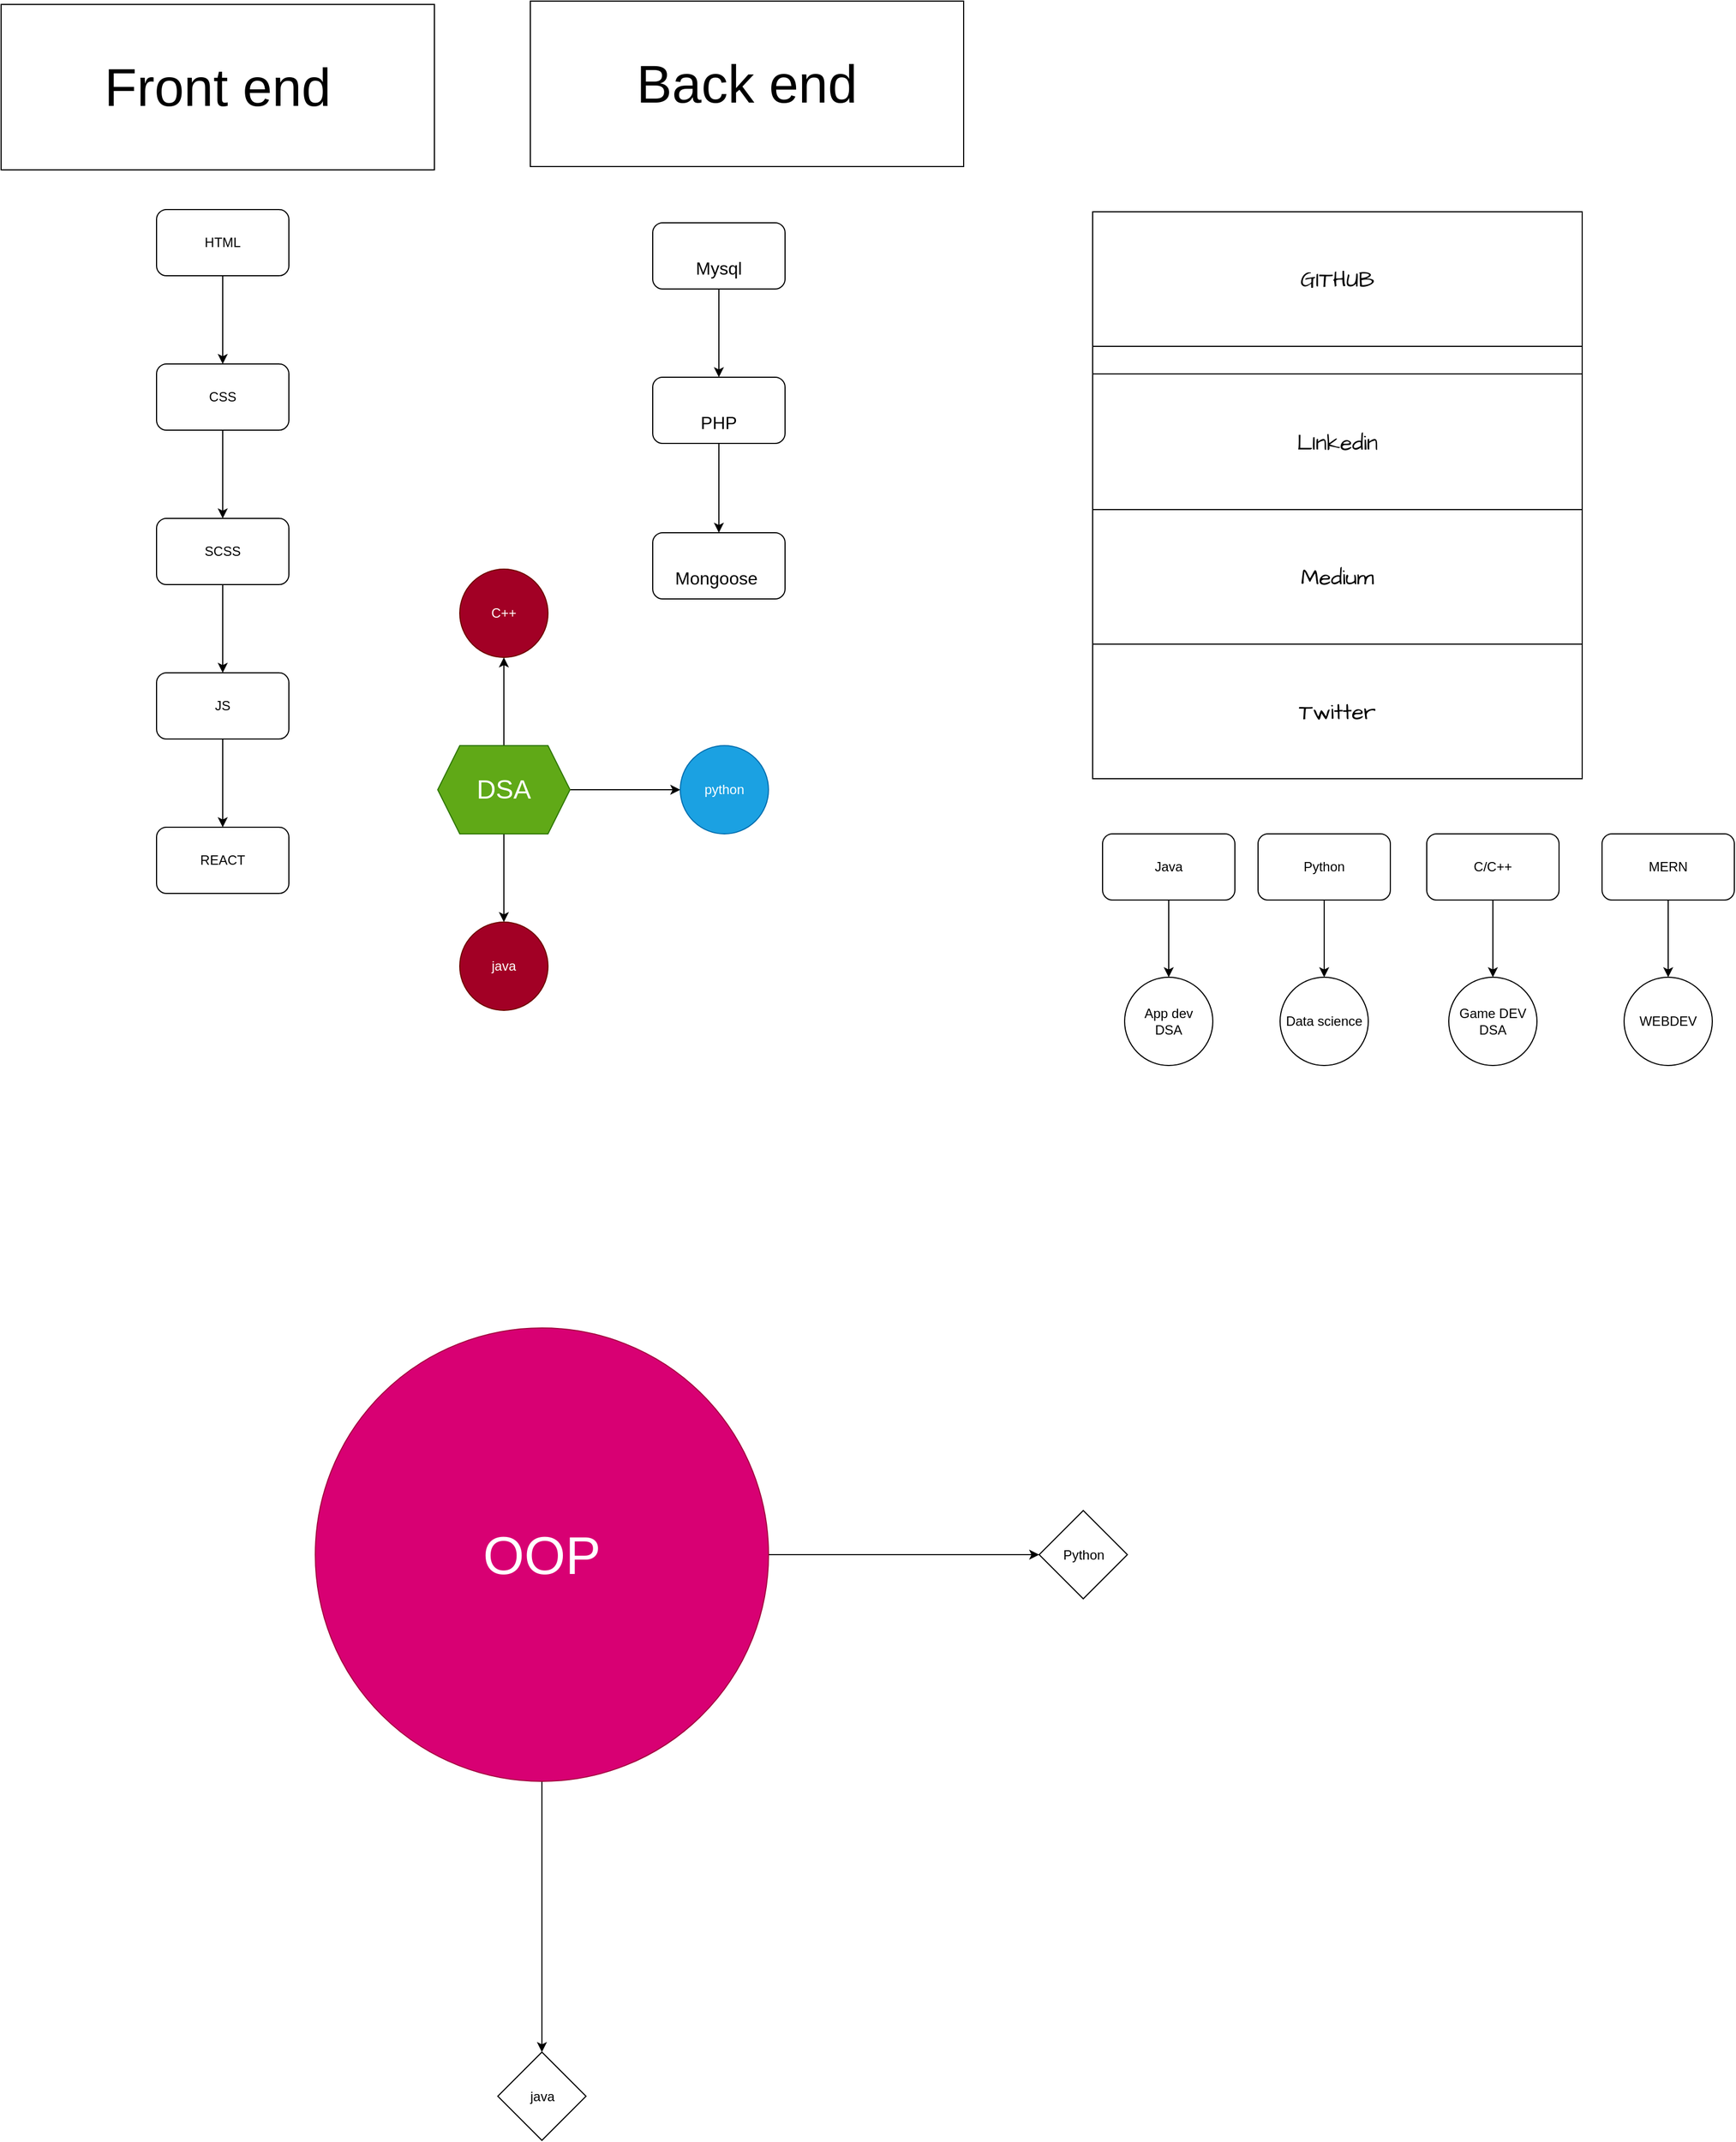<mxfile>
    <diagram id="ZSuDuwYIPSf7-TP1UlxK" name="Page-1">
        <mxGraphModel dx="541" dy="540" grid="1" gridSize="3" guides="1" tooltips="1" connect="1" arrows="1" fold="1" page="1" pageScale="1" pageWidth="850" pageHeight="1100" background="none" math="0" shadow="0">
            <root>
                <mxCell id="0"/>
                <mxCell id="1" parent="0"/>
                <mxCell id="48" value="" style="edgeStyle=none;html=1;" parent="1" source="46" target="47" edge="1">
                    <mxGeometry relative="1" as="geometry"/>
                </mxCell>
                <mxCell id="46" value="HTML" style="rounded=1;whiteSpace=wrap;html=1;" parent="1" vertex="1">
                    <mxGeometry x="240" y="288" width="120" height="60" as="geometry"/>
                </mxCell>
                <mxCell id="50" value="" style="edgeStyle=none;html=1;" parent="1" source="47" target="49" edge="1">
                    <mxGeometry relative="1" as="geometry"/>
                </mxCell>
                <mxCell id="47" value="CSS" style="whiteSpace=wrap;html=1;rounded=1;" parent="1" vertex="1">
                    <mxGeometry x="240" y="428" width="120" height="60" as="geometry"/>
                </mxCell>
                <mxCell id="56" value="" style="edgeStyle=none;html=1;" parent="1" source="49" target="55" edge="1">
                    <mxGeometry relative="1" as="geometry"/>
                </mxCell>
                <mxCell id="49" value="SCSS" style="whiteSpace=wrap;html=1;rounded=1;" parent="1" vertex="1">
                    <mxGeometry x="240" y="568" width="120" height="60" as="geometry"/>
                </mxCell>
                <mxCell id="58" value="" style="edgeStyle=none;html=1;" parent="1" source="55" target="57" edge="1">
                    <mxGeometry relative="1" as="geometry"/>
                </mxCell>
                <mxCell id="55" value="JS" style="whiteSpace=wrap;html=1;rounded=1;" parent="1" vertex="1">
                    <mxGeometry x="240" y="708" width="120" height="60" as="geometry"/>
                </mxCell>
                <mxCell id="57" value="REACT" style="whiteSpace=wrap;html=1;rounded=1;" parent="1" vertex="1">
                    <mxGeometry x="240" y="848" width="120" height="60" as="geometry"/>
                </mxCell>
                <mxCell id="59" value="&lt;font style=&quot;font-size: 48px;&quot;&gt;Front end&lt;/font&gt;" style="rounded=0;whiteSpace=wrap;html=1;" parent="1" vertex="1">
                    <mxGeometry x="99" y="102" width="393" height="150" as="geometry"/>
                </mxCell>
                <mxCell id="60" value="&lt;font style=&quot;font-size: 48px;&quot;&gt;Back end&lt;/font&gt;" style="rounded=0;whiteSpace=wrap;html=1;" parent="1" vertex="1">
                    <mxGeometry x="579" y="99" width="393" height="150" as="geometry"/>
                </mxCell>
                <mxCell id="63" value="" style="edgeStyle=none;html=1;fontSize=12;" parent="1" source="61" target="62" edge="1">
                    <mxGeometry relative="1" as="geometry"/>
                </mxCell>
                <mxCell id="61" value="&lt;font size=&quot;3&quot;&gt;Mysql&lt;/font&gt;" style="rounded=1;whiteSpace=wrap;html=1;fontSize=48;" parent="1" vertex="1">
                    <mxGeometry x="690" y="300" width="120" height="60" as="geometry"/>
                </mxCell>
                <mxCell id="65" value="" style="edgeStyle=none;html=1;fontSize=12;" parent="1" source="62" target="64" edge="1">
                    <mxGeometry relative="1" as="geometry"/>
                </mxCell>
                <mxCell id="62" value="&lt;font size=&quot;3&quot;&gt;PHP&lt;/font&gt;" style="whiteSpace=wrap;html=1;fontSize=48;rounded=1;" parent="1" vertex="1">
                    <mxGeometry x="690" y="440" width="120" height="60" as="geometry"/>
                </mxCell>
                <mxCell id="64" value="&lt;font size=&quot;3&quot;&gt;Mongoose&amp;nbsp;&lt;/font&gt;" style="whiteSpace=wrap;html=1;fontSize=48;rounded=1;" parent="1" vertex="1">
                    <mxGeometry x="690" y="581" width="120" height="60" as="geometry"/>
                </mxCell>
                <mxCell id="68" value="" style="edgeStyle=none;html=1;fontSize=24;" parent="1" source="66" target="67" edge="1">
                    <mxGeometry relative="1" as="geometry"/>
                </mxCell>
                <mxCell id="70" value="" style="edgeStyle=none;html=1;fontSize=24;" parent="1" source="66" target="69" edge="1">
                    <mxGeometry relative="1" as="geometry"/>
                </mxCell>
                <mxCell id="72" value="" style="edgeStyle=none;html=1;fontSize=24;" parent="1" source="66" target="71" edge="1">
                    <mxGeometry relative="1" as="geometry"/>
                </mxCell>
                <mxCell id="66" value="&lt;font style=&quot;font-size: 24px;&quot;&gt;DSA&lt;/font&gt;" style="shape=hexagon;perimeter=hexagonPerimeter2;whiteSpace=wrap;html=1;fixedSize=1;fontSize=12;fillColor=#60a917;fontColor=#ffffff;strokeColor=#2D7600;" parent="1" vertex="1">
                    <mxGeometry x="495" y="774" width="120" height="80" as="geometry"/>
                </mxCell>
                <mxCell id="67" value="java" style="ellipse;whiteSpace=wrap;html=1;fillColor=#a20025;fontColor=#ffffff;strokeColor=#6F0000;" parent="1" vertex="1">
                    <mxGeometry x="515" y="934" width="80" height="80" as="geometry"/>
                </mxCell>
                <mxCell id="69" value="python" style="ellipse;whiteSpace=wrap;html=1;fillColor=#1ba1e2;fontColor=#ffffff;strokeColor=#006EAF;" parent="1" vertex="1">
                    <mxGeometry x="715" y="774" width="80" height="80" as="geometry"/>
                </mxCell>
                <mxCell id="71" value="C++" style="ellipse;whiteSpace=wrap;html=1;fillColor=#a20025;fontColor=#ffffff;strokeColor=#6F0000;" parent="1" vertex="1">
                    <mxGeometry x="515" y="614" width="80" height="80" as="geometry"/>
                </mxCell>
                <mxCell id="88" value="" style="shape=table;startSize=0;container=1;collapsible=0;childLayout=tableLayout;hachureGap=4;fontFamily=Architects Daughter;fontSource=https%3A%2F%2Ffonts.googleapis.com%2Fcss%3Ffamily%3DArchitects%2BDaughter;fontSize=20;" parent="1" vertex="1">
                    <mxGeometry x="1089" y="290" width="444" height="514" as="geometry"/>
                </mxCell>
                <mxCell id="89" value="" style="shape=tableRow;horizontal=0;startSize=0;swimlaneHead=0;swimlaneBody=0;top=0;left=0;bottom=0;right=0;collapsible=0;dropTarget=0;fillColor=none;points=[[0,0.5],[1,0.5]];portConstraint=eastwest;hachureGap=4;fontFamily=Architects Daughter;fontSource=https%3A%2F%2Ffonts.googleapis.com%2Fcss%3Ffamily%3DArchitects%2BDaughter;fontSize=20;" parent="88" vertex="1">
                    <mxGeometry width="444" height="122" as="geometry"/>
                </mxCell>
                <mxCell id="90" value="&lt;font style=&quot;font-size: 20px;&quot;&gt;GITHUB&lt;/font&gt;" style="shape=partialRectangle;html=1;whiteSpace=wrap;connectable=0;overflow=hidden;fillColor=none;top=0;left=0;bottom=0;right=0;pointerEvents=1;hachureGap=4;fontFamily=Architects Daughter;fontSource=https%3A%2F%2Ffonts.googleapis.com%2Fcss%3Ffamily%3DArchitects%2BDaughter;fontSize=20;" parent="89" vertex="1">
                    <mxGeometry width="444" height="122" as="geometry">
                        <mxRectangle width="444" height="122" as="alternateBounds"/>
                    </mxGeometry>
                </mxCell>
                <mxCell id="91" value="" style="shape=tableRow;horizontal=0;startSize=0;swimlaneHead=0;swimlaneBody=0;top=0;left=0;bottom=0;right=0;collapsible=0;dropTarget=0;fillColor=none;points=[[0,0.5],[1,0.5]];portConstraint=eastwest;hachureGap=4;fontFamily=Architects Daughter;fontSource=https%3A%2F%2Ffonts.googleapis.com%2Fcss%3Ffamily%3DArchitects%2BDaughter;fontSize=20;" parent="88" vertex="1">
                    <mxGeometry y="122" width="444" height="25" as="geometry"/>
                </mxCell>
                <mxCell id="92" value="" style="shape=partialRectangle;html=1;whiteSpace=wrap;connectable=0;overflow=hidden;fillColor=none;top=0;left=0;bottom=0;right=0;pointerEvents=1;hachureGap=4;fontFamily=Architects Daughter;fontSource=https%3A%2F%2Ffonts.googleapis.com%2Fcss%3Ffamily%3DArchitects%2BDaughter;fontSize=20;" parent="91" vertex="1">
                    <mxGeometry width="444" height="25" as="geometry">
                        <mxRectangle width="444" height="25" as="alternateBounds"/>
                    </mxGeometry>
                </mxCell>
                <mxCell id="97" value="" style="shape=tableRow;horizontal=0;startSize=0;swimlaneHead=0;swimlaneBody=0;top=0;left=0;bottom=0;right=0;collapsible=0;dropTarget=0;fillColor=none;points=[[0,0.5],[1,0.5]];portConstraint=eastwest;hachureGap=4;fontFamily=Architects Daughter;fontSource=https%3A%2F%2Ffonts.googleapis.com%2Fcss%3Ffamily%3DArchitects%2BDaughter;fontSize=20;" parent="88" vertex="1">
                    <mxGeometry y="147" width="444" height="123" as="geometry"/>
                </mxCell>
                <mxCell id="98" value="LInkedin" style="shape=partialRectangle;html=1;whiteSpace=wrap;connectable=0;overflow=hidden;fillColor=none;top=0;left=0;bottom=0;right=0;pointerEvents=1;hachureGap=4;fontFamily=Architects Daughter;fontSource=https%3A%2F%2Ffonts.googleapis.com%2Fcss%3Ffamily%3DArchitects%2BDaughter;fontSize=20;" parent="97" vertex="1">
                    <mxGeometry width="444" height="123" as="geometry">
                        <mxRectangle width="444" height="123" as="alternateBounds"/>
                    </mxGeometry>
                </mxCell>
                <mxCell id="95" value="" style="shape=tableRow;horizontal=0;startSize=0;swimlaneHead=0;swimlaneBody=0;top=0;left=0;bottom=0;right=0;collapsible=0;dropTarget=0;fillColor=none;points=[[0,0.5],[1,0.5]];portConstraint=eastwest;hachureGap=4;fontFamily=Architects Daughter;fontSource=https%3A%2F%2Ffonts.googleapis.com%2Fcss%3Ffamily%3DArchitects%2BDaughter;fontSize=20;" parent="88" vertex="1">
                    <mxGeometry y="270" width="444" height="122" as="geometry"/>
                </mxCell>
                <mxCell id="96" value="Medium" style="shape=partialRectangle;html=1;whiteSpace=wrap;connectable=0;overflow=hidden;fillColor=none;top=0;left=0;bottom=0;right=0;pointerEvents=1;hachureGap=4;fontFamily=Architects Daughter;fontSource=https%3A%2F%2Ffonts.googleapis.com%2Fcss%3Ffamily%3DArchitects%2BDaughter;fontSize=20;" parent="95" vertex="1">
                    <mxGeometry width="444" height="122" as="geometry">
                        <mxRectangle width="444" height="122" as="alternateBounds"/>
                    </mxGeometry>
                </mxCell>
                <mxCell id="93" value="" style="shape=tableRow;horizontal=0;startSize=0;swimlaneHead=0;swimlaneBody=0;top=0;left=0;bottom=0;right=0;collapsible=0;dropTarget=0;fillColor=none;points=[[0,0.5],[1,0.5]];portConstraint=eastwest;hachureGap=4;fontFamily=Architects Daughter;fontSource=https%3A%2F%2Ffonts.googleapis.com%2Fcss%3Ffamily%3DArchitects%2BDaughter;fontSize=20;" parent="88" vertex="1">
                    <mxGeometry y="392" width="444" height="122" as="geometry"/>
                </mxCell>
                <mxCell id="94" value="Twitter" style="shape=partialRectangle;html=1;whiteSpace=wrap;connectable=0;overflow=hidden;fillColor=none;top=0;left=0;bottom=0;right=0;pointerEvents=1;hachureGap=4;fontFamily=Architects Daughter;fontSource=https%3A%2F%2Ffonts.googleapis.com%2Fcss%3Ffamily%3DArchitects%2BDaughter;fontSize=20;" parent="93" vertex="1">
                    <mxGeometry width="444" height="122" as="geometry">
                        <mxRectangle width="444" height="122" as="alternateBounds"/>
                    </mxGeometry>
                </mxCell>
                <mxCell id="101" value="" style="edgeStyle=none;html=1;" edge="1" parent="1" source="99" target="100">
                    <mxGeometry relative="1" as="geometry"/>
                </mxCell>
                <mxCell id="99" value="Java" style="rounded=1;whiteSpace=wrap;html=1;" vertex="1" parent="1">
                    <mxGeometry x="1098" y="854" width="120" height="60" as="geometry"/>
                </mxCell>
                <mxCell id="100" value="App dev&lt;br&gt;DSA" style="ellipse;whiteSpace=wrap;html=1;rounded=1;" vertex="1" parent="1">
                    <mxGeometry x="1118" y="984" width="80" height="80" as="geometry"/>
                </mxCell>
                <mxCell id="105" value="" style="edgeStyle=none;html=1;" edge="1" parent="1" source="103" target="104">
                    <mxGeometry relative="1" as="geometry"/>
                </mxCell>
                <mxCell id="103" value="Python" style="rounded=1;whiteSpace=wrap;html=1;" vertex="1" parent="1">
                    <mxGeometry x="1239" y="854" width="120" height="60" as="geometry"/>
                </mxCell>
                <mxCell id="104" value="Data science" style="ellipse;whiteSpace=wrap;html=1;rounded=1;" vertex="1" parent="1">
                    <mxGeometry x="1259" y="984" width="80" height="80" as="geometry"/>
                </mxCell>
                <mxCell id="109" value="" style="edgeStyle=none;html=1;" edge="1" parent="1" source="107" target="108">
                    <mxGeometry relative="1" as="geometry"/>
                </mxCell>
                <mxCell id="107" value="C/C++" style="rounded=1;whiteSpace=wrap;html=1;" vertex="1" parent="1">
                    <mxGeometry x="1392" y="854" width="120" height="60" as="geometry"/>
                </mxCell>
                <mxCell id="108" value="Game DEV&lt;br&gt;DSA" style="ellipse;whiteSpace=wrap;html=1;rounded=1;" vertex="1" parent="1">
                    <mxGeometry x="1412" y="984" width="80" height="80" as="geometry"/>
                </mxCell>
                <mxCell id="112" value="" style="edgeStyle=none;html=1;" edge="1" parent="1" source="110" target="111">
                    <mxGeometry relative="1" as="geometry"/>
                </mxCell>
                <mxCell id="110" value="MERN" style="rounded=1;whiteSpace=wrap;html=1;" vertex="1" parent="1">
                    <mxGeometry x="1551" y="854" width="120" height="60" as="geometry"/>
                </mxCell>
                <mxCell id="111" value="WEBDEV" style="ellipse;whiteSpace=wrap;html=1;rounded=1;" vertex="1" parent="1">
                    <mxGeometry x="1571" y="984" width="80" height="80" as="geometry"/>
                </mxCell>
                <mxCell id="116" value="" style="edgeStyle=none;html=1;fontSize=48;" edge="1" parent="1" source="114" target="115">
                    <mxGeometry relative="1" as="geometry"/>
                </mxCell>
                <mxCell id="118" value="" style="edgeStyle=none;html=1;fontSize=48;" edge="1" parent="1" source="114" target="117">
                    <mxGeometry relative="1" as="geometry"/>
                </mxCell>
                <mxCell id="114" value="&lt;font style=&quot;font-size: 48px;&quot;&gt;OOP&lt;/font&gt;" style="ellipse;whiteSpace=wrap;html=1;aspect=fixed;fillColor=#d80073;fontColor=#ffffff;strokeColor=#A50040;" vertex="1" parent="1">
                    <mxGeometry x="384" y="1302" width="411" height="411" as="geometry"/>
                </mxCell>
                <mxCell id="115" value="Python&lt;br&gt;" style="rhombus;whiteSpace=wrap;html=1;" vertex="1" parent="1">
                    <mxGeometry x="1040.5" y="1467.5" width="80" height="80" as="geometry"/>
                </mxCell>
                <mxCell id="117" value="java" style="rhombus;whiteSpace=wrap;html=1;" vertex="1" parent="1">
                    <mxGeometry x="549.5" y="1958.5" width="80" height="80" as="geometry"/>
                </mxCell>
            </root>
        </mxGraphModel>
    </diagram>
</mxfile>